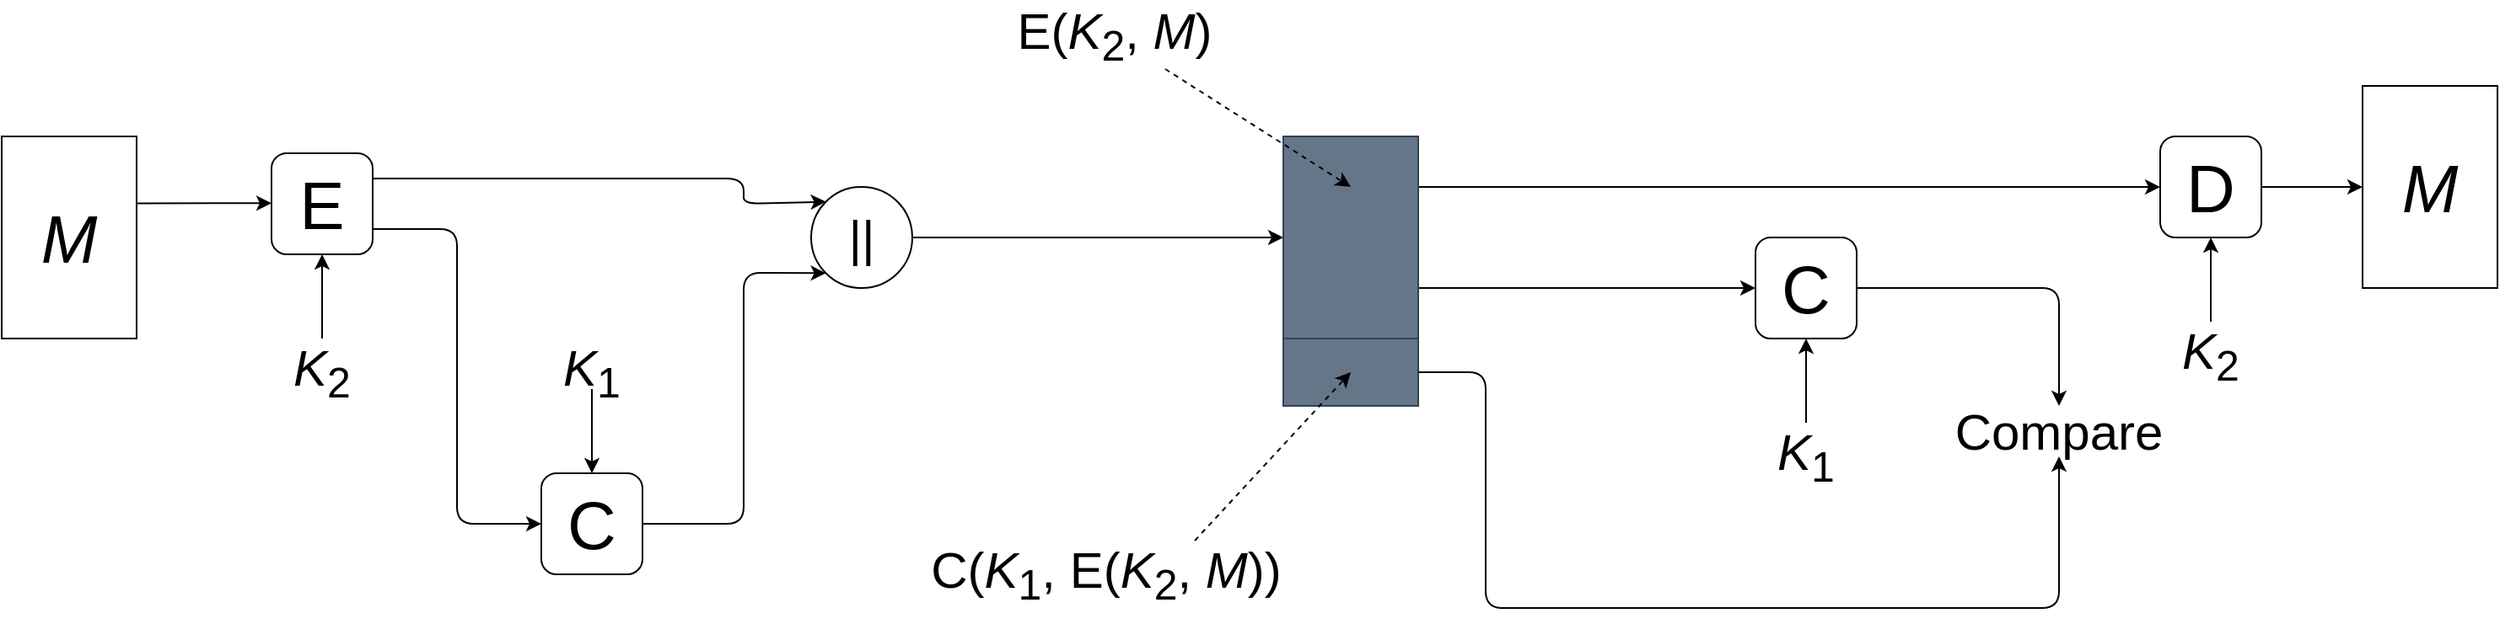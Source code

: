 <mxfile>
    <diagram id="8lCk30ZssQWYOz32TG3M" name="Šema A">
        <mxGraphModel dx="646" dy="618" grid="1" gridSize="10" guides="1" tooltips="1" connect="1" arrows="1" fold="1" page="1" pageScale="1" pageWidth="850" pageHeight="1100" math="0" shadow="0">
            <root>
                <mxCell id="0"/>
                <mxCell id="1" parent="0"/>
                <mxCell id="2" value="&lt;font style=&quot;font-size: 40px;&quot;&gt;&lt;i&gt;M&lt;/i&gt;&lt;/font&gt;" style="rounded=0;whiteSpace=wrap;html=1;" vertex="1" parent="1">
                    <mxGeometry x="80" y="200" width="80" height="120" as="geometry"/>
                </mxCell>
                <mxCell id="3" value="E" style="rounded=1;whiteSpace=wrap;html=1;fontSize=40;" vertex="1" parent="1">
                    <mxGeometry x="240" y="210" width="60" height="60" as="geometry"/>
                </mxCell>
                <mxCell id="4" value="" style="endArrow=classic;html=1;fontSize=40;exitX=1.007;exitY=0.331;exitDx=0;exitDy=0;exitPerimeter=0;" edge="1" parent="1" source="2">
                    <mxGeometry width="50" height="50" relative="1" as="geometry">
                        <mxPoint x="170" y="239.62" as="sourcePoint"/>
                        <mxPoint x="240" y="239.62" as="targetPoint"/>
                    </mxGeometry>
                </mxCell>
                <mxCell id="5" value="&lt;font style=&quot;font-size: 30px;&quot;&gt;&lt;i&gt;K&lt;/i&gt;&lt;sub&gt;2&lt;/sub&gt;&lt;/font&gt;" style="text;html=1;strokeColor=none;fillColor=none;align=center;verticalAlign=middle;whiteSpace=wrap;rounded=0;fontSize=40;" vertex="1" parent="1">
                    <mxGeometry x="240" y="320" width="60" height="30" as="geometry"/>
                </mxCell>
                <mxCell id="6" value="" style="endArrow=classic;html=1;fontSize=30;entryX=0.5;entryY=1;entryDx=0;entryDy=0;exitX=0.5;exitY=0;exitDx=0;exitDy=0;" edge="1" parent="1" source="5" target="3">
                    <mxGeometry width="50" height="50" relative="1" as="geometry">
                        <mxPoint x="160" y="370" as="sourcePoint"/>
                        <mxPoint x="210" y="320" as="targetPoint"/>
                    </mxGeometry>
                </mxCell>
                <mxCell id="17" style="edgeStyle=none;html=1;entryX=0;entryY=0.5;entryDx=0;entryDy=0;fontSize=30;" edge="1" parent="1" source="8" target="13">
                    <mxGeometry relative="1" as="geometry"/>
                </mxCell>
                <mxCell id="8" value="||" style="ellipse;whiteSpace=wrap;html=1;aspect=fixed;fontSize=30;" vertex="1" parent="1">
                    <mxGeometry x="560" y="230" width="60" height="60" as="geometry"/>
                </mxCell>
                <mxCell id="9" value="C" style="rounded=1;whiteSpace=wrap;html=1;fontSize=40;" vertex="1" parent="1">
                    <mxGeometry x="400" y="400" width="60" height="60" as="geometry"/>
                </mxCell>
                <mxCell id="10" value="" style="endArrow=classic;html=1;fontSize=30;exitX=1;exitY=0.25;exitDx=0;exitDy=0;entryX=0;entryY=0;entryDx=0;entryDy=0;" edge="1" parent="1" source="3" target="8">
                    <mxGeometry width="50" height="50" relative="1" as="geometry">
                        <mxPoint x="370" y="230" as="sourcePoint"/>
                        <mxPoint x="420" y="180" as="targetPoint"/>
                        <Array as="points">
                            <mxPoint x="520" y="225"/>
                            <mxPoint x="520" y="240"/>
                        </Array>
                    </mxGeometry>
                </mxCell>
                <mxCell id="11" value="" style="endArrow=classic;html=1;fontSize=30;exitX=1;exitY=0.75;exitDx=0;exitDy=0;entryX=0;entryY=0.5;entryDx=0;entryDy=0;" edge="1" parent="1" source="3" target="9">
                    <mxGeometry width="50" height="50" relative="1" as="geometry">
                        <mxPoint x="440" y="330" as="sourcePoint"/>
                        <mxPoint x="490" y="280" as="targetPoint"/>
                        <Array as="points">
                            <mxPoint x="350" y="255"/>
                            <mxPoint x="350" y="430"/>
                        </Array>
                    </mxGeometry>
                </mxCell>
                <mxCell id="12" value="" style="endArrow=classic;html=1;fontSize=30;exitX=1;exitY=0.5;exitDx=0;exitDy=0;entryX=0;entryY=1;entryDx=0;entryDy=0;" edge="1" parent="1" source="9" target="8">
                    <mxGeometry width="50" height="50" relative="1" as="geometry">
                        <mxPoint x="570" y="380" as="sourcePoint"/>
                        <mxPoint x="620" y="330" as="targetPoint"/>
                        <Array as="points">
                            <mxPoint x="520" y="430"/>
                            <mxPoint x="520" y="281"/>
                        </Array>
                    </mxGeometry>
                </mxCell>
                <mxCell id="24" style="edgeStyle=none;html=1;exitX=1;exitY=0.25;exitDx=0;exitDy=0;entryX=0;entryY=0.5;entryDx=0;entryDy=0;fontSize=30;" edge="1" parent="1" source="13" target="22">
                    <mxGeometry relative="1" as="geometry"/>
                </mxCell>
                <mxCell id="25" style="edgeStyle=none;html=1;exitX=1;exitY=0.75;exitDx=0;exitDy=0;entryX=0;entryY=0.5;entryDx=0;entryDy=0;fontSize=30;" edge="1" parent="1" source="13" target="23">
                    <mxGeometry relative="1" as="geometry"/>
                </mxCell>
                <mxCell id="13" value="" style="rounded=0;whiteSpace=wrap;html=1;fillColor=#647687;fontColor=#ffffff;strokeColor=#314354;" vertex="1" parent="1">
                    <mxGeometry x="840" y="200" width="80" height="120" as="geometry"/>
                </mxCell>
                <mxCell id="16" value="" style="rounded=0;whiteSpace=wrap;html=1;fontSize=30;fillColor=#647687;fontColor=#ffffff;strokeColor=#314354;" vertex="1" parent="1">
                    <mxGeometry x="840" y="320" width="80" height="40" as="geometry"/>
                </mxCell>
                <mxCell id="18" value="E(&lt;i&gt;K&lt;/i&gt;&lt;sub&gt;2&lt;/sub&gt;, &lt;i&gt;M&lt;/i&gt;)" style="text;html=1;strokeColor=none;fillColor=none;align=center;verticalAlign=middle;whiteSpace=wrap;rounded=0;fontSize=30;" vertex="1" parent="1">
                    <mxGeometry x="680" y="120" width="120" height="40" as="geometry"/>
                </mxCell>
                <mxCell id="19" value="" style="endArrow=classic;html=1;fontSize=30;exitX=0.75;exitY=1;exitDx=0;exitDy=0;entryX=0.5;entryY=0.25;entryDx=0;entryDy=0;entryPerimeter=0;dashed=1;" edge="1" parent="1" source="18" target="13">
                    <mxGeometry width="50" height="50" relative="1" as="geometry">
                        <mxPoint x="840" y="180" as="sourcePoint"/>
                        <mxPoint x="890" y="130" as="targetPoint"/>
                    </mxGeometry>
                </mxCell>
                <mxCell id="20" value="C(&lt;i&gt;K&lt;/i&gt;&lt;sub&gt;1&lt;/sub&gt;, E(&lt;i&gt;K&lt;/i&gt;&lt;sub&gt;2&lt;/sub&gt;, &lt;i&gt;M&lt;/i&gt;))" style="text;html=1;strokeColor=none;fillColor=none;align=center;verticalAlign=middle;whiteSpace=wrap;rounded=0;fontSize=30;" vertex="1" parent="1">
                    <mxGeometry x="630" y="440" width="210" height="40" as="geometry"/>
                </mxCell>
                <mxCell id="21" value="" style="endArrow=classic;html=1;dashed=1;fontSize=30;exitX=0.75;exitY=0;exitDx=0;exitDy=0;entryX=0.5;entryY=0.5;entryDx=0;entryDy=0;entryPerimeter=0;" edge="1" parent="1" source="20" target="16">
                    <mxGeometry width="50" height="50" relative="1" as="geometry">
                        <mxPoint x="740" y="410" as="sourcePoint"/>
                        <mxPoint x="790" y="360" as="targetPoint"/>
                    </mxGeometry>
                </mxCell>
                <mxCell id="36" style="edgeStyle=none;html=1;entryX=0;entryY=0.5;entryDx=0;entryDy=0;fontSize=30;" edge="1" parent="1" source="22" target="35">
                    <mxGeometry relative="1" as="geometry"/>
                </mxCell>
                <mxCell id="22" value="D" style="rounded=1;whiteSpace=wrap;html=1;fontSize=40;" vertex="1" parent="1">
                    <mxGeometry x="1360" y="200" width="60" height="60" as="geometry"/>
                </mxCell>
                <mxCell id="23" value="C" style="rounded=1;whiteSpace=wrap;html=1;fontSize=40;" vertex="1" parent="1">
                    <mxGeometry x="1120" y="260" width="60" height="60" as="geometry"/>
                </mxCell>
                <mxCell id="26" value="Compare" style="text;html=1;strokeColor=none;fillColor=none;align=center;verticalAlign=middle;whiteSpace=wrap;rounded=0;fontSize=30;" vertex="1" parent="1">
                    <mxGeometry x="1240" y="360" width="120" height="30" as="geometry"/>
                </mxCell>
                <mxCell id="27" value="" style="endArrow=classic;html=1;fontSize=30;exitX=1;exitY=0.5;exitDx=0;exitDy=0;entryX=0.5;entryY=1;entryDx=0;entryDy=0;" edge="1" parent="1" source="16" target="26">
                    <mxGeometry width="50" height="50" relative="1" as="geometry">
                        <mxPoint x="1010" y="450" as="sourcePoint"/>
                        <mxPoint x="1060" y="400" as="targetPoint"/>
                        <Array as="points">
                            <mxPoint x="960" y="340"/>
                            <mxPoint x="960" y="480"/>
                            <mxPoint x="1300" y="480"/>
                        </Array>
                    </mxGeometry>
                </mxCell>
                <mxCell id="28" value="" style="endArrow=classic;html=1;fontSize=30;exitX=1;exitY=0.5;exitDx=0;exitDy=0;entryX=0.5;entryY=0;entryDx=0;entryDy=0;" edge="1" parent="1" source="23" target="26">
                    <mxGeometry width="50" height="50" relative="1" as="geometry">
                        <mxPoint x="1260" y="310" as="sourcePoint"/>
                        <mxPoint x="1310" y="260" as="targetPoint"/>
                        <Array as="points">
                            <mxPoint x="1300" y="290"/>
                        </Array>
                    </mxGeometry>
                </mxCell>
                <mxCell id="32" value="&lt;font style=&quot;font-size: 30px;&quot;&gt;&lt;i&gt;K&lt;/i&gt;&lt;sub&gt;2&lt;/sub&gt;&lt;/font&gt;" style="text;html=1;strokeColor=none;fillColor=none;align=center;verticalAlign=middle;whiteSpace=wrap;rounded=0;fontSize=40;" vertex="1" parent="1">
                    <mxGeometry x="1360" y="310" width="60" height="30" as="geometry"/>
                </mxCell>
                <mxCell id="33" value="" style="endArrow=classic;html=1;fontSize=30;exitX=0.5;exitY=0;exitDx=0;exitDy=0;" edge="1" parent="1" source="32">
                    <mxGeometry width="50" height="50" relative="1" as="geometry">
                        <mxPoint x="1280" y="360" as="sourcePoint"/>
                        <mxPoint x="1390" y="260" as="targetPoint"/>
                    </mxGeometry>
                </mxCell>
                <mxCell id="35" value="&lt;font style=&quot;font-size: 40px;&quot;&gt;&lt;i&gt;M&lt;/i&gt;&lt;/font&gt;" style="rounded=0;whiteSpace=wrap;html=1;" vertex="1" parent="1">
                    <mxGeometry x="1480" y="170" width="80" height="120" as="geometry"/>
                </mxCell>
                <mxCell id="39" style="edgeStyle=none;html=1;entryX=0.5;entryY=0;entryDx=0;entryDy=0;fontSize=30;" edge="1" parent="1" source="37" target="9">
                    <mxGeometry relative="1" as="geometry"/>
                </mxCell>
                <mxCell id="37" value="&lt;font style=&quot;font-size: 30px;&quot;&gt;&lt;i&gt;K&lt;/i&gt;&lt;sub&gt;1&lt;/sub&gt;&lt;/font&gt;" style="text;html=1;strokeColor=none;fillColor=none;align=center;verticalAlign=middle;whiteSpace=wrap;rounded=0;fontSize=40;" vertex="1" parent="1">
                    <mxGeometry x="400" y="320" width="60" height="30" as="geometry"/>
                </mxCell>
                <mxCell id="40" value="&lt;font style=&quot;font-size: 30px;&quot;&gt;&lt;i&gt;K&lt;/i&gt;&lt;sub&gt;1&lt;/sub&gt;&lt;/font&gt;" style="text;html=1;strokeColor=none;fillColor=none;align=center;verticalAlign=middle;whiteSpace=wrap;rounded=0;fontSize=40;" vertex="1" parent="1">
                    <mxGeometry x="1120" y="370" width="60" height="30" as="geometry"/>
                </mxCell>
                <mxCell id="41" value="" style="endArrow=classic;html=1;fontSize=30;entryX=0.5;entryY=1;entryDx=0;entryDy=0;exitX=0.5;exitY=0;exitDx=0;exitDy=0;" edge="1" parent="1" source="40">
                    <mxGeometry width="50" height="50" relative="1" as="geometry">
                        <mxPoint x="1040" y="420" as="sourcePoint"/>
                        <mxPoint x="1150" y="320" as="targetPoint"/>
                    </mxGeometry>
                </mxCell>
            </root>
        </mxGraphModel>
    </diagram>
    <diagram id="emZmlBuLgvtkG9A1gyMQ" name="Šema B">
        <mxGraphModel dx="608" dy="582" grid="1" gridSize="10" guides="1" tooltips="1" connect="1" arrows="1" fold="1" page="1" pageScale="1" pageWidth="850" pageHeight="1100" math="0" shadow="0">
            <root>
                <mxCell id="0"/>
                <mxCell id="1" parent="0"/>
                <mxCell id="pmQ6LN_L_WjtiiHJwBFQ-1" value="&lt;font style=&quot;font-size: 40px;&quot;&gt;&lt;i&gt;M&lt;/i&gt;&lt;/font&gt;" style="rounded=0;whiteSpace=wrap;html=1;" vertex="1" parent="1">
                    <mxGeometry x="220" y="200" width="80" height="120" as="geometry"/>
                </mxCell>
                <mxCell id="pmQ6LN_L_WjtiiHJwBFQ-6" style="edgeStyle=none;html=1;entryX=0;entryY=0.5;entryDx=0;entryDy=0;fontSize=30;exitX=1;exitY=0.5;exitDx=0;exitDy=0;" edge="1" parent="1" source="pmQ6LN_L_WjtiiHJwBFQ-38" target="pmQ6LN_L_WjtiiHJwBFQ-14">
                    <mxGeometry relative="1" as="geometry">
                        <mxPoint x="760" y="260" as="sourcePoint"/>
                    </mxGeometry>
                </mxCell>
                <mxCell id="pmQ6LN_L_WjtiiHJwBFQ-39" style="edgeStyle=none;html=1;entryX=0;entryY=0.5;entryDx=0;entryDy=0;fontSize=30;" edge="1" parent="1" source="pmQ6LN_L_WjtiiHJwBFQ-7" target="pmQ6LN_L_WjtiiHJwBFQ-38">
                    <mxGeometry relative="1" as="geometry"/>
                </mxCell>
                <mxCell id="pmQ6LN_L_WjtiiHJwBFQ-7" value="||" style="ellipse;whiteSpace=wrap;html=1;aspect=fixed;fontSize=30;" vertex="1" parent="1">
                    <mxGeometry x="560" y="230" width="60" height="60" as="geometry"/>
                </mxCell>
                <mxCell id="pmQ6LN_L_WjtiiHJwBFQ-8" value="C" style="rounded=1;whiteSpace=wrap;html=1;fontSize=40;" vertex="1" parent="1">
                    <mxGeometry x="400" y="400" width="60" height="60" as="geometry"/>
                </mxCell>
                <mxCell id="pmQ6LN_L_WjtiiHJwBFQ-9" value="" style="endArrow=classic;html=1;fontSize=30;exitX=0.991;exitY=0.208;exitDx=0;exitDy=0;entryX=0;entryY=0;entryDx=0;entryDy=0;exitPerimeter=0;" edge="1" parent="1" source="pmQ6LN_L_WjtiiHJwBFQ-1" target="pmQ6LN_L_WjtiiHJwBFQ-7">
                    <mxGeometry width="50" height="50" relative="1" as="geometry">
                        <mxPoint x="300" y="225" as="sourcePoint"/>
                        <mxPoint x="420" y="180" as="targetPoint"/>
                        <Array as="points">
                            <mxPoint x="520" y="225"/>
                            <mxPoint x="520" y="240"/>
                        </Array>
                    </mxGeometry>
                </mxCell>
                <mxCell id="pmQ6LN_L_WjtiiHJwBFQ-10" value="" style="endArrow=classic;html=1;fontSize=30;exitX=1;exitY=0.75;exitDx=0;exitDy=0;entryX=0;entryY=0.5;entryDx=0;entryDy=0;" edge="1" parent="1" source="pmQ6LN_L_WjtiiHJwBFQ-1" target="pmQ6LN_L_WjtiiHJwBFQ-8">
                    <mxGeometry width="50" height="50" relative="1" as="geometry">
                        <mxPoint x="300" y="255" as="sourcePoint"/>
                        <mxPoint x="490" y="280" as="targetPoint"/>
                        <Array as="points">
                            <mxPoint x="350" y="290"/>
                            <mxPoint x="350" y="430"/>
                        </Array>
                    </mxGeometry>
                </mxCell>
                <mxCell id="pmQ6LN_L_WjtiiHJwBFQ-11" value="" style="endArrow=classic;html=1;fontSize=30;exitX=1;exitY=0.5;exitDx=0;exitDy=0;entryX=0;entryY=1;entryDx=0;entryDy=0;" edge="1" parent="1" source="pmQ6LN_L_WjtiiHJwBFQ-8" target="pmQ6LN_L_WjtiiHJwBFQ-7">
                    <mxGeometry width="50" height="50" relative="1" as="geometry">
                        <mxPoint x="570" y="380" as="sourcePoint"/>
                        <mxPoint x="620" y="330" as="targetPoint"/>
                        <Array as="points">
                            <mxPoint x="520" y="430"/>
                            <mxPoint x="520" y="281"/>
                        </Array>
                    </mxGeometry>
                </mxCell>
                <mxCell id="pmQ6LN_L_WjtiiHJwBFQ-12" style="edgeStyle=none;html=1;exitX=1;exitY=0.5;exitDx=0;exitDy=0;entryX=0;entryY=0.5;entryDx=0;entryDy=0;fontSize=30;" edge="1" parent="1" source="pmQ6LN_L_WjtiiHJwBFQ-14" target="pmQ6LN_L_WjtiiHJwBFQ-21">
                    <mxGeometry relative="1" as="geometry"/>
                </mxCell>
                <mxCell id="pmQ6LN_L_WjtiiHJwBFQ-14" value="" style="rounded=0;whiteSpace=wrap;html=1;fillColor=#647687;fontColor=#ffffff;strokeColor=#314354;" vertex="1" parent="1">
                    <mxGeometry x="880" y="200" width="80" height="120" as="geometry"/>
                </mxCell>
                <mxCell id="pmQ6LN_L_WjtiiHJwBFQ-18" value="E(&lt;i&gt;K&lt;/i&gt;&lt;sub&gt;2&lt;/sub&gt;, [&lt;i&gt;M&lt;/i&gt; || C(&lt;i&gt;K&lt;/i&gt;&lt;sub&gt;1&lt;/sub&gt;, &lt;i&gt;M&lt;/i&gt;)])" style="text;html=1;strokeColor=none;fillColor=none;align=center;verticalAlign=middle;whiteSpace=wrap;rounded=0;fontSize=30;" vertex="1" parent="1">
                    <mxGeometry x="775" y="330" width="290" height="40" as="geometry"/>
                </mxCell>
                <mxCell id="pmQ6LN_L_WjtiiHJwBFQ-20" style="edgeStyle=none;html=1;entryX=0;entryY=0.5;entryDx=0;entryDy=0;fontSize=30;" edge="1" parent="1" source="pmQ6LN_L_WjtiiHJwBFQ-21" target="pmQ6LN_L_WjtiiHJwBFQ-28">
                    <mxGeometry relative="1" as="geometry"/>
                </mxCell>
                <mxCell id="pmQ6LN_L_WjtiiHJwBFQ-21" value="D" style="rounded=1;whiteSpace=wrap;html=1;fontSize=40;" vertex="1" parent="1">
                    <mxGeometry x="1080" y="230" width="60" height="60" as="geometry"/>
                </mxCell>
                <mxCell id="pmQ6LN_L_WjtiiHJwBFQ-23" value="Compare" style="text;html=1;strokeColor=none;fillColor=none;align=center;verticalAlign=middle;whiteSpace=wrap;rounded=0;fontSize=30;" vertex="1" parent="1">
                    <mxGeometry x="1500" y="310" width="120" height="30" as="geometry"/>
                </mxCell>
                <mxCell id="pmQ6LN_L_WjtiiHJwBFQ-24" value="" style="endArrow=classic;html=1;fontSize=30;exitX=1;exitY=0.5;exitDx=0;exitDy=0;entryX=0.5;entryY=1;entryDx=0;entryDy=0;" edge="1" parent="1" source="pmQ6LN_L_WjtiiHJwBFQ-37" target="pmQ6LN_L_WjtiiHJwBFQ-23">
                    <mxGeometry width="50" height="50" relative="1" as="geometry">
                        <mxPoint x="1280" y="280" as="sourcePoint"/>
                        <mxPoint x="1420" y="340" as="targetPoint"/>
                        <Array as="points">
                            <mxPoint x="1320" y="340"/>
                            <mxPoint x="1320" y="420"/>
                            <mxPoint x="1560" y="420"/>
                        </Array>
                    </mxGeometry>
                </mxCell>
                <mxCell id="pmQ6LN_L_WjtiiHJwBFQ-25" value="" style="endArrow=classic;html=1;fontSize=30;exitX=1;exitY=0.5;exitDx=0;exitDy=0;entryX=0.5;entryY=0;entryDx=0;entryDy=0;" edge="1" parent="1" source="pmQ6LN_L_WjtiiHJwBFQ-34" target="pmQ6LN_L_WjtiiHJwBFQ-23">
                    <mxGeometry width="50" height="50" relative="1" as="geometry">
                        <mxPoint x="1540" y="230.0" as="sourcePoint"/>
                        <mxPoint x="1670" y="200" as="targetPoint"/>
                        <Array as="points">
                            <mxPoint x="1560" y="230"/>
                        </Array>
                    </mxGeometry>
                </mxCell>
                <mxCell id="pmQ6LN_L_WjtiiHJwBFQ-26" value="&lt;font style=&quot;font-size: 30px;&quot;&gt;&lt;i&gt;K&lt;/i&gt;&lt;sub&gt;2&lt;/sub&gt;&lt;/font&gt;" style="text;html=1;strokeColor=none;fillColor=none;align=center;verticalAlign=middle;whiteSpace=wrap;rounded=0;fontSize=40;" vertex="1" parent="1">
                    <mxGeometry x="1080" y="340" width="60" height="30" as="geometry"/>
                </mxCell>
                <mxCell id="pmQ6LN_L_WjtiiHJwBFQ-27" value="" style="endArrow=classic;html=1;fontSize=30;exitX=0.5;exitY=0;exitDx=0;exitDy=0;" edge="1" parent="1" source="pmQ6LN_L_WjtiiHJwBFQ-26">
                    <mxGeometry width="50" height="50" relative="1" as="geometry">
                        <mxPoint x="1000" y="390" as="sourcePoint"/>
                        <mxPoint x="1110.0" y="290.0" as="targetPoint"/>
                    </mxGeometry>
                </mxCell>
                <mxCell id="pmQ6LN_L_WjtiiHJwBFQ-28" value="&lt;font style=&quot;font-size: 40px;&quot;&gt;&lt;i&gt;M&lt;/i&gt;&lt;/font&gt;" style="rounded=0;whiteSpace=wrap;html=1;" vertex="1" parent="1">
                    <mxGeometry x="1200" y="200" width="80" height="120" as="geometry"/>
                </mxCell>
                <mxCell id="pmQ6LN_L_WjtiiHJwBFQ-29" style="edgeStyle=none;html=1;entryX=0.5;entryY=0;entryDx=0;entryDy=0;fontSize=30;" edge="1" parent="1" source="pmQ6LN_L_WjtiiHJwBFQ-30" target="pmQ6LN_L_WjtiiHJwBFQ-8">
                    <mxGeometry relative="1" as="geometry"/>
                </mxCell>
                <mxCell id="pmQ6LN_L_WjtiiHJwBFQ-30" value="&lt;font style=&quot;font-size: 30px;&quot;&gt;&lt;i&gt;K&lt;/i&gt;&lt;sub&gt;1&lt;/sub&gt;&lt;/font&gt;" style="text;html=1;strokeColor=none;fillColor=none;align=center;verticalAlign=middle;whiteSpace=wrap;rounded=0;fontSize=40;" vertex="1" parent="1">
                    <mxGeometry x="400" y="320" width="60" height="30" as="geometry"/>
                </mxCell>
                <mxCell id="pmQ6LN_L_WjtiiHJwBFQ-33" style="edgeStyle=none;html=1;exitX=1;exitY=0.75;exitDx=0;exitDy=0;entryX=0;entryY=0.5;entryDx=0;entryDy=0;fontSize=30;" edge="1" parent="1" target="pmQ6LN_L_WjtiiHJwBFQ-34">
                    <mxGeometry relative="1" as="geometry">
                        <mxPoint x="1280" y="230.0" as="sourcePoint"/>
                    </mxGeometry>
                </mxCell>
                <mxCell id="pmQ6LN_L_WjtiiHJwBFQ-34" value="C" style="rounded=1;whiteSpace=wrap;html=1;fontSize=40;" vertex="1" parent="1">
                    <mxGeometry x="1380" y="200" width="60" height="60" as="geometry"/>
                </mxCell>
                <mxCell id="pmQ6LN_L_WjtiiHJwBFQ-35" value="&lt;font style=&quot;font-size: 30px;&quot;&gt;&lt;i&gt;K&lt;/i&gt;&lt;sub&gt;1&lt;/sub&gt;&lt;/font&gt;" style="text;html=1;strokeColor=none;fillColor=none;align=center;verticalAlign=middle;whiteSpace=wrap;rounded=0;fontSize=40;" vertex="1" parent="1">
                    <mxGeometry x="1380" y="310" width="60" height="30" as="geometry"/>
                </mxCell>
                <mxCell id="pmQ6LN_L_WjtiiHJwBFQ-36" value="" style="endArrow=classic;html=1;fontSize=30;entryX=0.5;entryY=1;entryDx=0;entryDy=0;exitX=0.5;exitY=0;exitDx=0;exitDy=0;" edge="1" parent="1" source="pmQ6LN_L_WjtiiHJwBFQ-35">
                    <mxGeometry width="50" height="50" relative="1" as="geometry">
                        <mxPoint x="1300" y="360" as="sourcePoint"/>
                        <mxPoint x="1410.0" y="260.0" as="targetPoint"/>
                    </mxGeometry>
                </mxCell>
                <mxCell id="pmQ6LN_L_WjtiiHJwBFQ-37" value="" style="rounded=0;whiteSpace=wrap;html=1;fontSize=30;fillStyle=cross-hatch;fillColor=#647687;fontColor=#ffffff;strokeColor=#314354;" vertex="1" parent="1">
                    <mxGeometry x="1200" y="320" width="80" height="40" as="geometry"/>
                </mxCell>
                <mxCell id="pmQ6LN_L_WjtiiHJwBFQ-38" value="E" style="rounded=1;whiteSpace=wrap;html=1;fontSize=40;" vertex="1" parent="1">
                    <mxGeometry x="660" y="230" width="60" height="60" as="geometry"/>
                </mxCell>
                <mxCell id="pmQ6LN_L_WjtiiHJwBFQ-40" value="&lt;font style=&quot;font-size: 30px;&quot;&gt;&lt;i&gt;K&lt;/i&gt;&lt;sub&gt;2&lt;/sub&gt;&lt;/font&gt;" style="text;html=1;strokeColor=none;fillColor=none;align=center;verticalAlign=middle;whiteSpace=wrap;rounded=0;fontSize=40;" vertex="1" parent="1">
                    <mxGeometry x="660" y="340" width="60" height="30" as="geometry"/>
                </mxCell>
                <mxCell id="pmQ6LN_L_WjtiiHJwBFQ-41" value="" style="endArrow=classic;html=1;fontSize=30;exitX=0.5;exitY=0;exitDx=0;exitDy=0;" edge="1" parent="1" source="pmQ6LN_L_WjtiiHJwBFQ-40">
                    <mxGeometry width="50" height="50" relative="1" as="geometry">
                        <mxPoint x="580" y="390" as="sourcePoint"/>
                        <mxPoint x="690.0" y="290.0" as="targetPoint"/>
                    </mxGeometry>
                </mxCell>
                <mxCell id="ua-C9h5go874v98uwxgD-1" value="C(&lt;i&gt;K&lt;/i&gt;&lt;sub&gt;1&lt;/sub&gt;, &lt;i&gt;M&lt;/i&gt;)" style="text;html=1;strokeColor=none;fillColor=none;align=center;verticalAlign=middle;whiteSpace=wrap;rounded=0;fontSize=30;" vertex="1" parent="1">
                    <mxGeometry x="1100" y="400" width="120" height="40" as="geometry"/>
                </mxCell>
                <mxCell id="ua-C9h5go874v98uwxgD-2" value="" style="endArrow=classic;html=1;fontSize=30;exitX=0.75;exitY=0;exitDx=0;exitDy=0;entryX=0.5;entryY=0.5;entryDx=0;entryDy=0;entryPerimeter=0;" edge="1" parent="1" source="ua-C9h5go874v98uwxgD-1" target="pmQ6LN_L_WjtiiHJwBFQ-37">
                    <mxGeometry width="50" height="50" relative="1" as="geometry">
                        <mxPoint x="1270" y="510" as="sourcePoint"/>
                        <mxPoint x="1320" y="460" as="targetPoint"/>
                    </mxGeometry>
                </mxCell>
            </root>
        </mxGraphModel>
    </diagram>
    <diagram id="sJ5oHdsbUszOzSPh1T8p" name="Šema C">
        <mxGraphModel dx="1034" dy="989" grid="1" gridSize="10" guides="1" tooltips="1" connect="1" arrows="1" fold="1" page="1" pageScale="1" pageWidth="850" pageHeight="1100" math="0" shadow="0">
            <root>
                <mxCell id="0"/>
                <mxCell id="1" parent="0"/>
                <mxCell id="X6inq7yotXpLVinmX21x-1" value="&lt;font style=&quot;font-size: 40px;&quot;&gt;&lt;i&gt;M&lt;/i&gt;&lt;/font&gt;" style="rounded=0;whiteSpace=wrap;html=1;" vertex="1" parent="1">
                    <mxGeometry x="220" y="200" width="80" height="120" as="geometry"/>
                </mxCell>
                <mxCell id="X6inq7yotXpLVinmX21x-2" style="edgeStyle=none;html=1;entryX=0;entryY=0.5;entryDx=0;entryDy=0;fontSize=30;exitX=1;exitY=0.5;exitDx=0;exitDy=0;" edge="1" parent="1" source="X6inq7yotXpLVinmX21x-4" target="dXFN4ePHGogLxhDC__sP-1">
                    <mxGeometry relative="1" as="geometry">
                        <mxPoint x="720" y="260" as="sourcePoint"/>
                        <mxPoint x="880" y="260" as="targetPoint"/>
                    </mxGeometry>
                </mxCell>
                <mxCell id="X6inq7yotXpLVinmX21x-4" value="||" style="ellipse;whiteSpace=wrap;html=1;aspect=fixed;fontSize=30;" vertex="1" parent="1">
                    <mxGeometry x="560" y="230" width="60" height="60" as="geometry"/>
                </mxCell>
                <mxCell id="X6inq7yotXpLVinmX21x-5" value="C" style="rounded=1;whiteSpace=wrap;html=1;fontSize=40;" vertex="1" parent="1">
                    <mxGeometry x="400" y="400" width="60" height="60" as="geometry"/>
                </mxCell>
                <mxCell id="X6inq7yotXpLVinmX21x-6" value="" style="endArrow=classic;html=1;fontSize=30;exitX=0.991;exitY=0.208;exitDx=0;exitDy=0;entryX=0;entryY=0;entryDx=0;entryDy=0;exitPerimeter=0;" edge="1" parent="1" source="X6inq7yotXpLVinmX21x-1" target="X6inq7yotXpLVinmX21x-4">
                    <mxGeometry width="50" height="50" relative="1" as="geometry">
                        <mxPoint x="300" y="225" as="sourcePoint"/>
                        <mxPoint x="420" y="180" as="targetPoint"/>
                        <Array as="points">
                            <mxPoint x="520" y="225"/>
                            <mxPoint x="520" y="240"/>
                        </Array>
                    </mxGeometry>
                </mxCell>
                <mxCell id="X6inq7yotXpLVinmX21x-7" value="" style="endArrow=classic;html=1;fontSize=30;exitX=1;exitY=0.75;exitDx=0;exitDy=0;entryX=0;entryY=0.5;entryDx=0;entryDy=0;" edge="1" parent="1" source="X6inq7yotXpLVinmX21x-1" target="X6inq7yotXpLVinmX21x-5">
                    <mxGeometry width="50" height="50" relative="1" as="geometry">
                        <mxPoint x="300" y="255" as="sourcePoint"/>
                        <mxPoint x="490" y="280" as="targetPoint"/>
                        <Array as="points">
                            <mxPoint x="350" y="290"/>
                            <mxPoint x="350" y="430"/>
                        </Array>
                    </mxGeometry>
                </mxCell>
                <mxCell id="X6inq7yotXpLVinmX21x-8" value="" style="endArrow=classic;html=1;fontSize=30;exitX=1;exitY=0.5;exitDx=0;exitDy=0;entryX=0;entryY=1;entryDx=0;entryDy=0;" edge="1" parent="1" source="X6inq7yotXpLVinmX21x-5" target="X6inq7yotXpLVinmX21x-4">
                    <mxGeometry width="50" height="50" relative="1" as="geometry">
                        <mxPoint x="570" y="380" as="sourcePoint"/>
                        <mxPoint x="620" y="330" as="targetPoint"/>
                        <Array as="points">
                            <mxPoint x="520" y="430"/>
                            <mxPoint x="520" y="281"/>
                        </Array>
                    </mxGeometry>
                </mxCell>
                <mxCell id="X6inq7yotXpLVinmX21x-14" value="Compare" style="text;html=1;strokeColor=none;fillColor=none;align=center;verticalAlign=middle;whiteSpace=wrap;rounded=0;fontSize=30;" vertex="1" parent="1">
                    <mxGeometry x="1015" y="310" width="120" height="30" as="geometry"/>
                </mxCell>
                <mxCell id="X6inq7yotXpLVinmX21x-15" value="" style="endArrow=classic;html=1;fontSize=30;exitX=1;exitY=0.5;exitDx=0;exitDy=0;entryX=0.5;entryY=1;entryDx=0;entryDy=0;" edge="1" parent="1" target="X6inq7yotXpLVinmX21x-14">
                    <mxGeometry width="50" height="50" relative="1" as="geometry">
                        <mxPoint x="795" y="340" as="sourcePoint"/>
                        <mxPoint x="935" y="340" as="targetPoint"/>
                        <Array as="points">
                            <mxPoint x="835" y="340"/>
                            <mxPoint x="835" y="420"/>
                            <mxPoint x="1075" y="420"/>
                        </Array>
                    </mxGeometry>
                </mxCell>
                <mxCell id="X6inq7yotXpLVinmX21x-16" value="" style="endArrow=classic;html=1;fontSize=30;exitX=1;exitY=0.5;exitDx=0;exitDy=0;entryX=0.5;entryY=0;entryDx=0;entryDy=0;" edge="1" parent="1" source="X6inq7yotXpLVinmX21x-23" target="X6inq7yotXpLVinmX21x-14">
                    <mxGeometry width="50" height="50" relative="1" as="geometry">
                        <mxPoint x="1055" y="230.0" as="sourcePoint"/>
                        <mxPoint x="1185" y="200" as="targetPoint"/>
                        <Array as="points">
                            <mxPoint x="1075" y="230"/>
                        </Array>
                    </mxGeometry>
                </mxCell>
                <mxCell id="X6inq7yotXpLVinmX21x-20" style="edgeStyle=none;html=1;entryX=0.5;entryY=0;entryDx=0;entryDy=0;fontSize=30;" edge="1" parent="1" source="X6inq7yotXpLVinmX21x-21" target="X6inq7yotXpLVinmX21x-5">
                    <mxGeometry relative="1" as="geometry"/>
                </mxCell>
                <mxCell id="X6inq7yotXpLVinmX21x-21" value="&lt;font style=&quot;font-size: 30px;&quot;&gt;&lt;i&gt;K&lt;/i&gt;&lt;/font&gt;" style="text;html=1;strokeColor=none;fillColor=none;align=center;verticalAlign=middle;whiteSpace=wrap;rounded=0;fontSize=40;" vertex="1" parent="1">
                    <mxGeometry x="400" y="320" width="60" height="30" as="geometry"/>
                </mxCell>
                <mxCell id="X6inq7yotXpLVinmX21x-22" style="edgeStyle=none;html=1;exitX=1;exitY=0.75;exitDx=0;exitDy=0;entryX=0;entryY=0.5;entryDx=0;entryDy=0;fontSize=30;" edge="1" parent="1" target="X6inq7yotXpLVinmX21x-23">
                    <mxGeometry relative="1" as="geometry">
                        <mxPoint x="795" y="230.0" as="sourcePoint"/>
                    </mxGeometry>
                </mxCell>
                <mxCell id="X6inq7yotXpLVinmX21x-23" value="C" style="rounded=1;whiteSpace=wrap;html=1;fontSize=40;" vertex="1" parent="1">
                    <mxGeometry x="895" y="200" width="60" height="60" as="geometry"/>
                </mxCell>
                <mxCell id="X6inq7yotXpLVinmX21x-24" value="&lt;font style=&quot;font-size: 30px;&quot;&gt;&lt;i&gt;K&lt;/i&gt;&lt;/font&gt;" style="text;html=1;strokeColor=none;fillColor=none;align=center;verticalAlign=middle;whiteSpace=wrap;rounded=0;fontSize=40;" vertex="1" parent="1">
                    <mxGeometry x="895" y="310" width="60" height="30" as="geometry"/>
                </mxCell>
                <mxCell id="X6inq7yotXpLVinmX21x-25" value="" style="endArrow=classic;html=1;fontSize=30;entryX=0.5;entryY=1;entryDx=0;entryDy=0;exitX=0.5;exitY=0;exitDx=0;exitDy=0;" edge="1" parent="1" source="X6inq7yotXpLVinmX21x-24">
                    <mxGeometry width="50" height="50" relative="1" as="geometry">
                        <mxPoint x="815" y="360" as="sourcePoint"/>
                        <mxPoint x="925.0" y="260.0" as="targetPoint"/>
                    </mxGeometry>
                </mxCell>
                <mxCell id="X6inq7yotXpLVinmX21x-30" value="C(&lt;i&gt;K&lt;/i&gt;, &lt;i&gt;M&lt;/i&gt;)" style="text;html=1;strokeColor=none;fillColor=none;align=center;verticalAlign=middle;whiteSpace=wrap;rounded=0;fontSize=30;" vertex="1" parent="1">
                    <mxGeometry x="630" y="400" width="120" height="40" as="geometry"/>
                </mxCell>
                <mxCell id="dXFN4ePHGogLxhDC__sP-1" value="&lt;font style=&quot;font-size: 40px;&quot;&gt;&lt;i&gt;M&lt;/i&gt;&lt;/font&gt;" style="rounded=0;whiteSpace=wrap;html=1;" vertex="1" parent="1">
                    <mxGeometry x="715" y="200" width="80" height="120" as="geometry"/>
                </mxCell>
                <mxCell id="dXFN4ePHGogLxhDC__sP-2" value="" style="rounded=0;whiteSpace=wrap;html=1;fontSize=30;fillStyle=auto;fillColor=#647687;fontColor=#ffffff;strokeColor=#314354;" vertex="1" parent="1">
                    <mxGeometry x="715" y="320" width="80" height="40" as="geometry"/>
                </mxCell>
                <mxCell id="dXFN4ePHGogLxhDC__sP-3" value="" style="endArrow=classic;html=1;fontSize=30;exitX=0.75;exitY=0;exitDx=0;exitDy=0;entryX=0.5;entryY=0.5;entryDx=0;entryDy=0;entryPerimeter=0;" edge="1" parent="1">
                    <mxGeometry width="50" height="50" relative="1" as="geometry">
                        <mxPoint x="705" y="400" as="sourcePoint"/>
                        <mxPoint x="755" y="340" as="targetPoint"/>
                    </mxGeometry>
                </mxCell>
            </root>
        </mxGraphModel>
    </diagram>
</mxfile>
